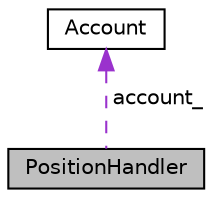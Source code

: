 digraph "PositionHandler"
{
 // LATEX_PDF_SIZE
  edge [fontname="Helvetica",fontsize="10",labelfontname="Helvetica",labelfontsize="10"];
  node [fontname="Helvetica",fontsize="10",shape=record];
  Node1 [label="PositionHandler",height=0.2,width=0.4,color="black", fillcolor="grey75", style="filled", fontcolor="black",tooltip=" "];
  Node2 -> Node1 [dir="back",color="darkorchid3",fontsize="10",style="dashed",label=" account_" ,fontname="Helvetica"];
  Node2 [label="Account",height=0.2,width=0.4,color="black", fillcolor="white", style="filled",URL="$class_account.html",tooltip=" "];
}
